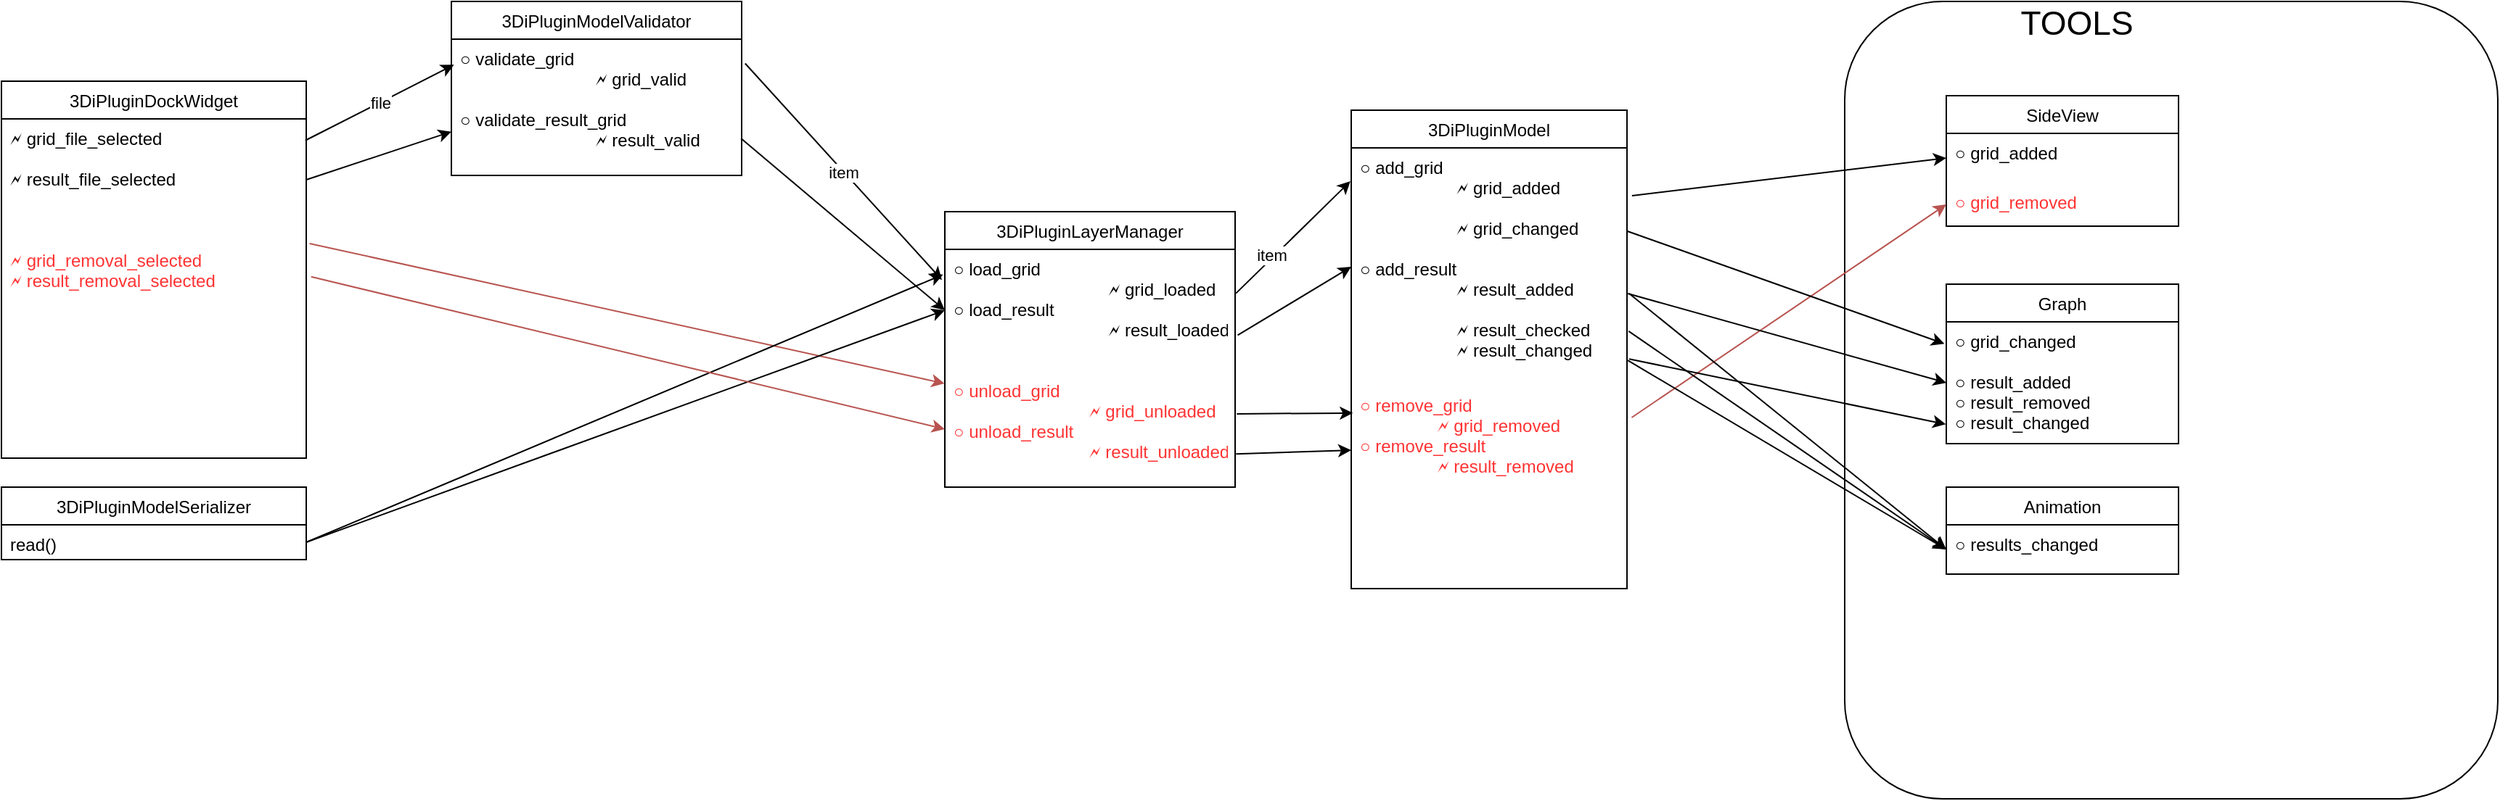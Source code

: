 <mxfile version="20.8.16" type="device"><diagram name="Page-1" id="b5b7bab2-c9e2-2cf4-8b2a-24fd1a2a6d21"><mxGraphModel dx="1480" dy="866" grid="1" gridSize="10" guides="1" tooltips="1" connect="1" arrows="1" fold="1" page="1" pageScale="1" pageWidth="827" pageHeight="1169" background="none" math="0" shadow="0"><root><mxCell id="0"/><mxCell id="1" parent="0"/><mxCell id="5HlFLYyAjReFzfFvpWD5-10" value="" style="rounded=1;whiteSpace=wrap;html=1;" vertex="1" parent="1"><mxGeometry x="1340" y="205" width="450" height="550" as="geometry"/></mxCell><mxCell id="shywv9QNYz3xRIldoQkV-1" value="3DiPluginDockWidget" style="swimlane;fontStyle=0;childLayout=stackLayout;horizontal=1;startSize=26;fillColor=none;horizontalStack=0;resizeParent=1;resizeParentMax=0;resizeLast=0;collapsible=1;marginBottom=0;" parent="1" vertex="1"><mxGeometry x="70" y="260" width="210" height="260" as="geometry"/></mxCell><mxCell id="shywv9QNYz3xRIldoQkV-2" value="🗲 grid_file_selected&#10;&#10;🗲 result_file_selected&#10;" style="text;strokeColor=none;fillColor=none;align=left;verticalAlign=top;spacingLeft=4;spacingRight=4;overflow=hidden;rotatable=0;points=[[0,0.5],[1,0.5]];portConstraint=eastwest;" parent="shywv9QNYz3xRIldoQkV-1" vertex="1"><mxGeometry y="26" width="210" height="84" as="geometry"/></mxCell><mxCell id="shywv9QNYz3xRIldoQkV-3" value="🗲 grid_removal_selected&#10;🗲 result_removal_selected" style="text;strokeColor=none;fillColor=none;align=left;verticalAlign=top;spacingLeft=4;spacingRight=4;overflow=hidden;rotatable=0;points=[[0,0.5],[1,0.5]];portConstraint=eastwest;fontColor=#FF3333;" parent="shywv9QNYz3xRIldoQkV-1" vertex="1"><mxGeometry y="110" width="210" height="150" as="geometry"/></mxCell><mxCell id="shywv9QNYz3xRIldoQkV-5" value="3DiPluginModel" style="swimlane;fontStyle=0;childLayout=stackLayout;horizontal=1;startSize=26;fillColor=none;horizontalStack=0;resizeParent=1;resizeParentMax=0;resizeLast=0;collapsible=1;marginBottom=0;" parent="1" vertex="1"><mxGeometry x="1000" y="280" width="190" height="330" as="geometry"/></mxCell><mxCell id="shywv9QNYz3xRIldoQkV-6" value="○ add_grid&#10;                    🗲 grid_added&#10;&#10;                    🗲 grid_changed&#10;&#10;○ add_result&#10;                    🗲 result_added&#10;&#10;                    🗲 result_checked&#10;                    🗲 result_changed&#10;" style="text;strokeColor=none;fillColor=none;align=left;verticalAlign=top;spacingLeft=4;spacingRight=4;overflow=hidden;rotatable=0;points=[[0,0.5],[1,0.5]];portConstraint=eastwest;" parent="shywv9QNYz3xRIldoQkV-5" vertex="1"><mxGeometry y="26" width="190" height="164" as="geometry"/></mxCell><mxCell id="shywv9QNYz3xRIldoQkV-7" value="○ remove_grid&#10;                🗲 grid_removed&#10;○ remove_result&#10;                🗲 result_removed" style="text;strokeColor=none;fillColor=none;align=left;verticalAlign=top;spacingLeft=4;spacingRight=4;overflow=hidden;rotatable=0;points=[[0,0.5],[1,0.5]];portConstraint=eastwest;fontColor=#FF3333;" parent="shywv9QNYz3xRIldoQkV-5" vertex="1"><mxGeometry y="190" width="190" height="140" as="geometry"/></mxCell><mxCell id="shywv9QNYz3xRIldoQkV-12" value="3DiPluginLayerManager" style="swimlane;fontStyle=0;childLayout=stackLayout;horizontal=1;startSize=26;fillColor=none;horizontalStack=0;resizeParent=1;resizeParentMax=0;resizeLast=0;collapsible=1;marginBottom=0;" parent="1" vertex="1"><mxGeometry x="720" y="350" width="200" height="190" as="geometry"/></mxCell><mxCell id="shywv9QNYz3xRIldoQkV-13" value="○ load_grid&#10;                                🗲 grid_loaded&#10;○ load_result &#10;                                🗲 result_loaded" style="text;strokeColor=none;fillColor=none;align=left;verticalAlign=top;spacingLeft=4;spacingRight=4;overflow=hidden;rotatable=0;points=[[0,0.5],[1,0.5]];portConstraint=eastwest;" parent="shywv9QNYz3xRIldoQkV-12" vertex="1"><mxGeometry y="26" width="200" height="84" as="geometry"/></mxCell><mxCell id="shywv9QNYz3xRIldoQkV-14" value="○ unload_grid&#10;                            🗲 grid_unloaded&#10;○ unload_result&#10;                            🗲 result_unloaded" style="text;strokeColor=none;fillColor=none;align=left;verticalAlign=top;spacingLeft=4;spacingRight=4;overflow=hidden;rotatable=0;points=[[0,0.5],[1,0.5]];portConstraint=eastwest;fontColor=#FF3333;" parent="shywv9QNYz3xRIldoQkV-12" vertex="1"><mxGeometry y="110" width="200" height="80" as="geometry"/></mxCell><mxCell id="shywv9QNYz3xRIldoQkV-22" value="3DiPluginModelValidator" style="swimlane;fontStyle=0;childLayout=stackLayout;horizontal=1;startSize=26;fillColor=none;horizontalStack=0;resizeParent=1;resizeParentMax=0;resizeLast=0;collapsible=1;marginBottom=0;" parent="1" vertex="1"><mxGeometry x="380" y="205" width="200" height="120" as="geometry"/></mxCell><mxCell id="shywv9QNYz3xRIldoQkV-23" value="○ validate_grid&#10;                            🗲 grid_valid&#10;&#10;○ validate_result_grid&#10;                            🗲 result_valid" style="text;strokeColor=none;fillColor=none;align=left;verticalAlign=top;spacingLeft=4;spacingRight=4;overflow=hidden;rotatable=0;points=[[0,0.5],[1,0.5]];portConstraint=eastwest;" parent="shywv9QNYz3xRIldoQkV-22" vertex="1"><mxGeometry y="26" width="200" height="94" as="geometry"/></mxCell><mxCell id="5HlFLYyAjReFzfFvpWD5-2" value="file" style="endArrow=classic;html=1;rounded=0;exitX=0.997;exitY=0.177;exitDx=0;exitDy=0;entryX=0.009;entryY=0.188;entryDx=0;entryDy=0;exitPerimeter=0;entryPerimeter=0;" edge="1" parent="1" source="shywv9QNYz3xRIldoQkV-2" target="shywv9QNYz3xRIldoQkV-23"><mxGeometry width="50" height="50" relative="1" as="geometry"><mxPoint x="260" y="440" as="sourcePoint"/><mxPoint x="310" y="390" as="targetPoint"/></mxGeometry></mxCell><mxCell id="5HlFLYyAjReFzfFvpWD5-3" value="item" style="endArrow=classic;html=1;rounded=0;entryX=-0.01;entryY=0.251;entryDx=0;entryDy=0;exitX=1.012;exitY=0.178;exitDx=0;exitDy=0;exitPerimeter=0;entryPerimeter=0;" edge="1" parent="1" source="shywv9QNYz3xRIldoQkV-23" target="shywv9QNYz3xRIldoQkV-13"><mxGeometry width="50" height="50" relative="1" as="geometry"><mxPoint x="650" y="440" as="sourcePoint"/><mxPoint x="700" y="390" as="targetPoint"/></mxGeometry></mxCell><mxCell id="5HlFLYyAjReFzfFvpWD5-4" value="" style="endArrow=classic;html=1;rounded=0;exitX=1.003;exitY=0.361;exitDx=0;exitDy=0;exitPerimeter=0;entryX=-0.003;entryY=0.14;entryDx=0;entryDy=0;entryPerimeter=0;" edge="1" parent="1" source="shywv9QNYz3xRIldoQkV-13" target="shywv9QNYz3xRIldoQkV-6"><mxGeometry width="50" height="50" relative="1" as="geometry"><mxPoint x="650" y="440" as="sourcePoint"/><mxPoint x="700" y="390" as="targetPoint"/></mxGeometry></mxCell><mxCell id="5HlFLYyAjReFzfFvpWD5-5" value="item" style="edgeLabel;html=1;align=center;verticalAlign=middle;resizable=0;points=[];" vertex="1" connectable="0" parent="5HlFLYyAjReFzfFvpWD5-4"><mxGeometry x="-0.353" y="2" relative="1" as="geometry"><mxPoint as="offset"/></mxGeometry></mxCell><mxCell id="5HlFLYyAjReFzfFvpWD5-6" value="SideView" style="swimlane;fontStyle=0;childLayout=stackLayout;horizontal=1;startSize=26;fillColor=none;horizontalStack=0;resizeParent=1;resizeParentMax=0;resizeLast=0;collapsible=1;marginBottom=0;" vertex="1" parent="1"><mxGeometry x="1410" y="270" width="160" height="90" as="geometry"/></mxCell><mxCell id="5HlFLYyAjReFzfFvpWD5-7" value="○ grid_added&#10;                    " style="text;strokeColor=none;fillColor=none;align=left;verticalAlign=top;spacingLeft=4;spacingRight=4;overflow=hidden;rotatable=0;points=[[0,0.5],[1,0.5]];portConstraint=eastwest;" vertex="1" parent="5HlFLYyAjReFzfFvpWD5-6"><mxGeometry y="26" width="160" height="34" as="geometry"/></mxCell><mxCell id="5HlFLYyAjReFzfFvpWD5-8" value="○ grid_removed&#10;                " style="text;strokeColor=none;fillColor=none;align=left;verticalAlign=top;spacingLeft=4;spacingRight=4;overflow=hidden;rotatable=0;points=[[0,0.5],[1,0.5]];portConstraint=eastwest;fontColor=#FF3333;" vertex="1" parent="5HlFLYyAjReFzfFvpWD5-6"><mxGeometry y="60" width="160" height="30" as="geometry"/></mxCell><mxCell id="5HlFLYyAjReFzfFvpWD5-12" value="TOOLS" style="text;html=1;strokeColor=none;fillColor=none;align=center;verticalAlign=middle;whiteSpace=wrap;rounded=0;fontSize=23;" vertex="1" parent="1"><mxGeometry x="1470" y="205" width="60" height="30" as="geometry"/></mxCell><mxCell id="5HlFLYyAjReFzfFvpWD5-13" value="" style="endArrow=classic;html=1;rounded=0;fontSize=23;entryX=0;entryY=0.5;entryDx=0;entryDy=0;exitX=1.018;exitY=0.201;exitDx=0;exitDy=0;exitPerimeter=0;" edge="1" parent="1" source="shywv9QNYz3xRIldoQkV-6" target="5HlFLYyAjReFzfFvpWD5-7"><mxGeometry width="50" height="50" relative="1" as="geometry"><mxPoint x="1170" y="300" as="sourcePoint"/><mxPoint x="1250" y="390" as="targetPoint"/></mxGeometry></mxCell><mxCell id="5HlFLYyAjReFzfFvpWD5-14" value="" style="endArrow=classic;html=1;rounded=0;fontSize=23;exitX=1.017;exitY=0.157;exitDx=0;exitDy=0;fillColor=#f8cecc;strokeColor=#b85450;exitPerimeter=0;entryX=0;entryY=0.5;entryDx=0;entryDy=0;" edge="1" parent="1" source="shywv9QNYz3xRIldoQkV-7" target="5HlFLYyAjReFzfFvpWD5-8"><mxGeometry width="50" height="50" relative="1" as="geometry"><mxPoint x="1200" y="440" as="sourcePoint"/><mxPoint x="1250" y="390" as="targetPoint"/></mxGeometry></mxCell><mxCell id="5HlFLYyAjReFzfFvpWD5-15" value="Graph" style="swimlane;fontStyle=0;childLayout=stackLayout;horizontal=1;startSize=26;fillColor=none;horizontalStack=0;resizeParent=1;resizeParentMax=0;resizeLast=0;collapsible=1;marginBottom=0;" vertex="1" parent="1"><mxGeometry x="1410" y="400" width="160" height="110" as="geometry"/></mxCell><mxCell id="5HlFLYyAjReFzfFvpWD5-16" value="○ grid_changed&#10;&#10;○ result_added&#10;○ result_removed&#10;○ result_changed&#10;&#10;                    " style="text;strokeColor=none;fillColor=none;align=left;verticalAlign=top;spacingLeft=4;spacingRight=4;overflow=hidden;rotatable=0;points=[[0,0.5],[1,0.5]];portConstraint=eastwest;" vertex="1" parent="5HlFLYyAjReFzfFvpWD5-15"><mxGeometry y="26" width="160" height="84" as="geometry"/></mxCell><mxCell id="5HlFLYyAjReFzfFvpWD5-18" value="" style="endArrow=classic;html=1;rounded=0;fontSize=23;exitX=0.998;exitY=0.349;exitDx=0;exitDy=0;entryX=-0.008;entryY=0.18;entryDx=0;entryDy=0;exitPerimeter=0;entryPerimeter=0;" edge="1" parent="1" source="shywv9QNYz3xRIldoQkV-6" target="5HlFLYyAjReFzfFvpWD5-16"><mxGeometry width="50" height="50" relative="1" as="geometry"><mxPoint x="1210" y="440" as="sourcePoint"/><mxPoint x="1260" y="390" as="targetPoint"/></mxGeometry></mxCell><mxCell id="5HlFLYyAjReFzfFvpWD5-19" value="" style="endArrow=classic;html=1;rounded=0;fontSize=23;exitX=1.011;exitY=0.013;exitDx=0;exitDy=0;entryX=-0.001;entryY=0.107;entryDx=0;entryDy=0;entryPerimeter=0;fillColor=#f8cecc;strokeColor=#b85450;exitPerimeter=0;fontStyle=1" edge="1" parent="1" source="shywv9QNYz3xRIldoQkV-3" target="shywv9QNYz3xRIldoQkV-14"><mxGeometry width="50" height="50" relative="1" as="geometry"><mxPoint x="390" y="440" as="sourcePoint"/><mxPoint x="440" y="390" as="targetPoint"/></mxGeometry></mxCell><mxCell id="5HlFLYyAjReFzfFvpWD5-21" value="3DiPluginModelSerializer" style="swimlane;fontStyle=0;childLayout=stackLayout;horizontal=1;startSize=26;fillColor=none;horizontalStack=0;resizeParent=1;resizeParentMax=0;resizeLast=0;collapsible=1;marginBottom=0;" vertex="1" parent="1"><mxGeometry x="70" y="540" width="210" height="50" as="geometry"/></mxCell><mxCell id="5HlFLYyAjReFzfFvpWD5-22" value="read()" style="text;strokeColor=none;fillColor=none;align=left;verticalAlign=top;spacingLeft=4;spacingRight=4;overflow=hidden;rotatable=0;points=[[0,0.5],[1,0.5]];portConstraint=eastwest;" vertex="1" parent="5HlFLYyAjReFzfFvpWD5-21"><mxGeometry y="26" width="210" height="24" as="geometry"/></mxCell><mxCell id="5HlFLYyAjReFzfFvpWD5-27" value="" style="endArrow=classic;html=1;rounded=0;fontSize=22;exitX=1;exitY=0.5;exitDx=0;exitDy=0;entryX=-0.006;entryY=0.207;entryDx=0;entryDy=0;entryPerimeter=0;" edge="1" parent="1" source="5HlFLYyAjReFzfFvpWD5-22" target="shywv9QNYz3xRIldoQkV-13"><mxGeometry width="50" height="50" relative="1" as="geometry"><mxPoint x="650" y="490" as="sourcePoint"/><mxPoint x="700" y="440" as="targetPoint"/></mxGeometry></mxCell><mxCell id="5HlFLYyAjReFzfFvpWD5-30" value="" style="endArrow=classic;html=1;rounded=0;fontSize=21;exitX=1;exitY=0.5;exitDx=0;exitDy=0;entryX=0;entryY=0.679;entryDx=0;entryDy=0;entryPerimeter=0;" edge="1" parent="1" source="shywv9QNYz3xRIldoQkV-2" target="shywv9QNYz3xRIldoQkV-23"><mxGeometry width="50" height="50" relative="1" as="geometry"><mxPoint x="650" y="490" as="sourcePoint"/><mxPoint x="700" y="440" as="targetPoint"/></mxGeometry></mxCell><mxCell id="5HlFLYyAjReFzfFvpWD5-31" value="" style="endArrow=classic;html=1;rounded=0;fontSize=21;exitX=0.998;exitY=0.729;exitDx=0;exitDy=0;exitPerimeter=0;entryX=0;entryY=0.5;entryDx=0;entryDy=0;" edge="1" parent="1" source="shywv9QNYz3xRIldoQkV-23" target="shywv9QNYz3xRIldoQkV-13"><mxGeometry width="50" height="50" relative="1" as="geometry"><mxPoint x="650" y="490" as="sourcePoint"/><mxPoint x="700" y="440" as="targetPoint"/></mxGeometry></mxCell><mxCell id="5HlFLYyAjReFzfFvpWD5-32" value="" style="endArrow=classic;html=1;rounded=0;fontSize=21;exitX=1;exitY=0.5;exitDx=0;exitDy=0;entryX=0;entryY=0.5;entryDx=0;entryDy=0;" edge="1" parent="1" source="5HlFLYyAjReFzfFvpWD5-22" target="shywv9QNYz3xRIldoQkV-13"><mxGeometry width="50" height="50" relative="1" as="geometry"><mxPoint x="650" y="490" as="sourcePoint"/><mxPoint x="700" y="440" as="targetPoint"/></mxGeometry></mxCell><mxCell id="5HlFLYyAjReFzfFvpWD5-33" value="" style="endArrow=classic;html=1;rounded=0;fontSize=21;exitX=1.009;exitY=0.705;exitDx=0;exitDy=0;exitPerimeter=0;entryX=0;entryY=0.5;entryDx=0;entryDy=0;" edge="1" parent="1" source="shywv9QNYz3xRIldoQkV-13" target="shywv9QNYz3xRIldoQkV-6"><mxGeometry width="50" height="50" relative="1" as="geometry"><mxPoint x="650" y="490" as="sourcePoint"/><mxPoint x="700" y="440" as="targetPoint"/></mxGeometry></mxCell><mxCell id="5HlFLYyAjReFzfFvpWD5-34" value="Animation" style="swimlane;fontStyle=0;childLayout=stackLayout;horizontal=1;startSize=26;fillColor=none;horizontalStack=0;resizeParent=1;resizeParentMax=0;resizeLast=0;collapsible=1;marginBottom=0;" vertex="1" parent="1"><mxGeometry x="1410" y="540" width="160" height="60" as="geometry"/></mxCell><mxCell id="5HlFLYyAjReFzfFvpWD5-35" value="○ results_changed&#10;                   " style="text;strokeColor=none;fillColor=none;align=left;verticalAlign=top;spacingLeft=4;spacingRight=4;overflow=hidden;rotatable=0;points=[[0,0.5],[1,0.5]];portConstraint=eastwest;" vertex="1" parent="5HlFLYyAjReFzfFvpWD5-34"><mxGeometry y="26" width="160" height="34" as="geometry"/></mxCell><mxCell id="5HlFLYyAjReFzfFvpWD5-37" value="" style="endArrow=classic;html=1;rounded=0;fontSize=21;exitX=1.008;exitY=0.888;exitDx=0;exitDy=0;exitPerimeter=0;entryX=-0.002;entryY=0.841;entryDx=0;entryDy=0;entryPerimeter=0;" edge="1" parent="1" source="shywv9QNYz3xRIldoQkV-6" target="5HlFLYyAjReFzfFvpWD5-16"><mxGeometry width="50" height="50" relative="1" as="geometry"><mxPoint x="1070" y="490" as="sourcePoint"/><mxPoint x="1120" y="440" as="targetPoint"/></mxGeometry></mxCell><mxCell id="5HlFLYyAjReFzfFvpWD5-39" value="" style="endArrow=classic;html=1;rounded=0;fontSize=21;exitX=1.003;exitY=0.613;exitDx=0;exitDy=0;exitPerimeter=0;entryX=0;entryY=0.5;entryDx=0;entryDy=0;" edge="1" parent="1" source="shywv9QNYz3xRIldoQkV-6" target="5HlFLYyAjReFzfFvpWD5-16"><mxGeometry width="50" height="50" relative="1" as="geometry"><mxPoint x="1070" y="490" as="sourcePoint"/><mxPoint x="1200" y="510" as="targetPoint"/></mxGeometry></mxCell><mxCell id="5HlFLYyAjReFzfFvpWD5-40" value="" style="endArrow=classic;html=1;rounded=0;fontSize=21;exitX=1.008;exitY=0.613;exitDx=0;exitDy=0;exitPerimeter=0;entryX=0;entryY=0.5;entryDx=0;entryDy=0;" edge="1" parent="1" source="shywv9QNYz3xRIldoQkV-6" target="5HlFLYyAjReFzfFvpWD5-35"><mxGeometry width="50" height="50" relative="1" as="geometry"><mxPoint x="1070" y="490" as="sourcePoint"/><mxPoint x="1120" y="440" as="targetPoint"/></mxGeometry></mxCell><mxCell id="5HlFLYyAjReFzfFvpWD5-41" value="" style="endArrow=classic;html=1;rounded=0;fontSize=21;exitX=1.003;exitY=0.894;exitDx=0;exitDy=0;exitPerimeter=0;entryX=0;entryY=0.5;entryDx=0;entryDy=0;" edge="1" parent="1" source="shywv9QNYz3xRIldoQkV-6" target="5HlFLYyAjReFzfFvpWD5-35"><mxGeometry width="50" height="50" relative="1" as="geometry"><mxPoint x="1070" y="490" as="sourcePoint"/><mxPoint x="1120" y="440" as="targetPoint"/></mxGeometry></mxCell><mxCell id="5HlFLYyAjReFzfFvpWD5-42" value="" style="endArrow=classic;html=1;rounded=0;fontSize=21;exitX=1.006;exitY=0.771;exitDx=0;exitDy=0;exitPerimeter=0;entryX=0;entryY=0.5;entryDx=0;entryDy=0;" edge="1" parent="1" source="shywv9QNYz3xRIldoQkV-6" target="5HlFLYyAjReFzfFvpWD5-35"><mxGeometry width="50" height="50" relative="1" as="geometry"><mxPoint x="1070" y="490" as="sourcePoint"/><mxPoint x="1120" y="440" as="targetPoint"/></mxGeometry></mxCell><mxCell id="5HlFLYyAjReFzfFvpWD5-43" value="" style="endArrow=classic;html=1;rounded=0;fontSize=21;exitX=1.016;exitY=0.166;exitDx=0;exitDy=0;exitPerimeter=0;entryX=0;entryY=0.5;entryDx=0;entryDy=0;fillColor=#f8cecc;strokeColor=#b85450;" edge="1" parent="1" source="shywv9QNYz3xRIldoQkV-3" target="shywv9QNYz3xRIldoQkV-14"><mxGeometry width="50" height="50" relative="1" as="geometry"><mxPoint x="720" y="480" as="sourcePoint"/><mxPoint x="770" y="430" as="targetPoint"/></mxGeometry></mxCell><mxCell id="5HlFLYyAjReFzfFvpWD5-44" value="" style="endArrow=classic;html=1;rounded=0;fontSize=21;exitX=1.006;exitY=0.368;exitDx=0;exitDy=0;exitPerimeter=0;entryX=0.006;entryY=0.135;entryDx=0;entryDy=0;entryPerimeter=0;" edge="1" parent="1" source="shywv9QNYz3xRIldoQkV-14" target="shywv9QNYz3xRIldoQkV-7"><mxGeometry width="50" height="50" relative="1" as="geometry"><mxPoint x="1110" y="480" as="sourcePoint"/><mxPoint x="1160" y="430" as="targetPoint"/></mxGeometry></mxCell><mxCell id="5HlFLYyAjReFzfFvpWD5-45" value="" style="endArrow=classic;html=1;rounded=0;fontSize=21;exitX=1.003;exitY=0.714;exitDx=0;exitDy=0;exitPerimeter=0;entryX=0;entryY=0.318;entryDx=0;entryDy=0;entryPerimeter=0;" edge="1" parent="1" source="shywv9QNYz3xRIldoQkV-14" target="shywv9QNYz3xRIldoQkV-7"><mxGeometry width="50" height="50" relative="1" as="geometry"><mxPoint x="1110" y="480" as="sourcePoint"/><mxPoint x="1160" y="430" as="targetPoint"/></mxGeometry></mxCell></root></mxGraphModel></diagram></mxfile>